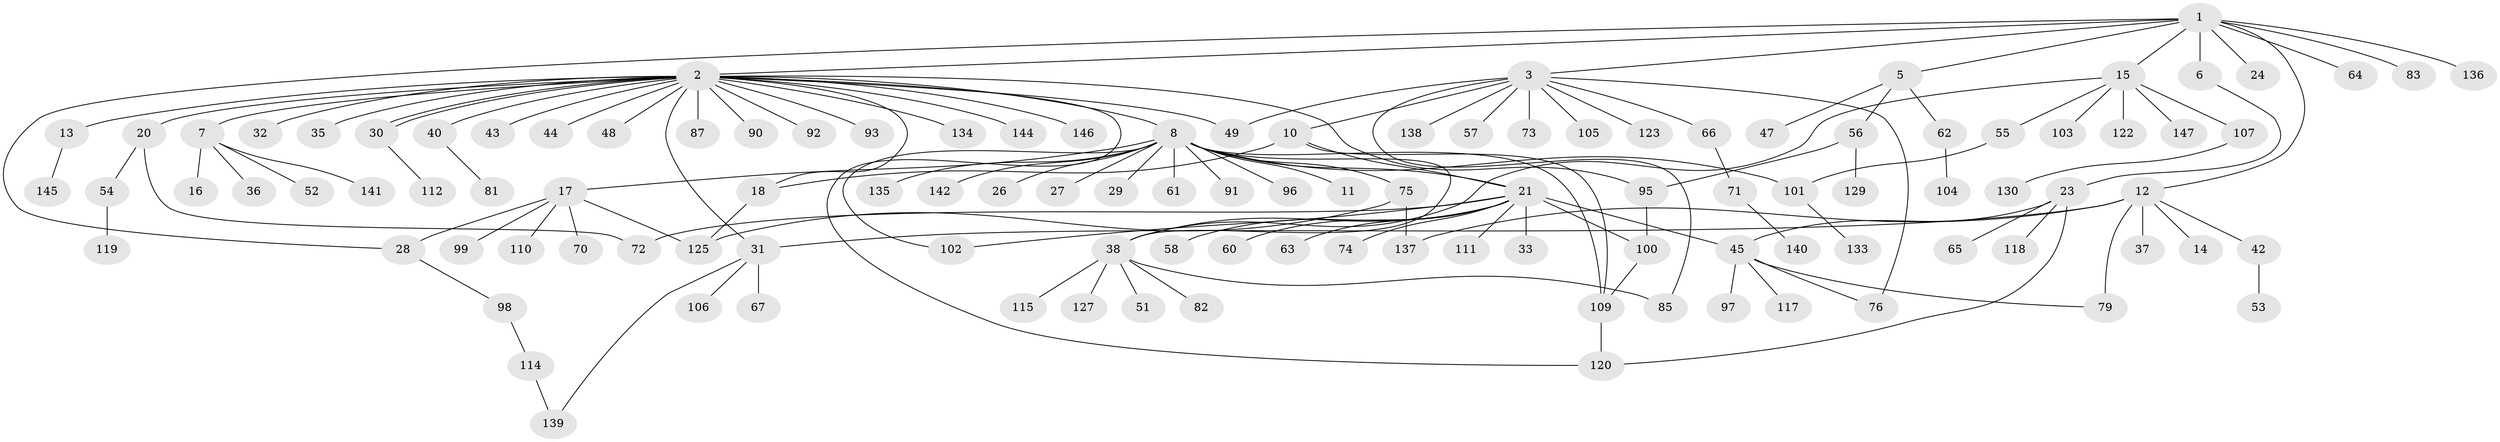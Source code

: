 // Generated by graph-tools (version 1.1) at 2025/52/02/27/25 19:52:00]
// undirected, 116 vertices, 140 edges
graph export_dot {
graph [start="1"]
  node [color=gray90,style=filled];
  1 [super="+22"];
  2 [super="+4"];
  3 [super="+34"];
  5 [super="+41"];
  6;
  7 [super="+69"];
  8 [super="+9"];
  10 [super="+19"];
  11;
  12 [super="+113"];
  13;
  14;
  15 [super="+46"];
  16;
  17 [super="+25"];
  18 [super="+77"];
  20 [super="+89"];
  21 [super="+39"];
  23 [super="+88"];
  24;
  26 [super="+78"];
  27;
  28 [super="+50"];
  29;
  30;
  31 [super="+59"];
  32;
  33;
  35;
  36;
  37;
  38 [super="+68"];
  40;
  42;
  43 [super="+84"];
  44;
  45 [super="+131"];
  47;
  48;
  49;
  51;
  52;
  53;
  54 [super="+128"];
  55;
  56;
  57;
  58;
  60;
  61;
  62 [super="+86"];
  63;
  64 [super="+80"];
  65;
  66 [super="+124"];
  67;
  70;
  71;
  72;
  73;
  74;
  75 [super="+94"];
  76;
  79;
  81;
  82;
  83;
  85;
  87;
  90;
  91;
  92;
  93;
  95 [super="+126"];
  96;
  97;
  98;
  99;
  100 [super="+108"];
  101 [super="+116"];
  102;
  103;
  104;
  105;
  106;
  107;
  109 [super="+121"];
  110;
  111;
  112;
  114 [super="+143"];
  115;
  117;
  118;
  119;
  120 [super="+132"];
  122;
  123;
  125;
  127;
  129;
  130;
  133;
  134;
  135;
  136;
  137;
  138;
  139;
  140;
  141;
  142;
  144;
  145;
  146;
  147;
  1 -- 2;
  1 -- 3;
  1 -- 5;
  1 -- 6;
  1 -- 12;
  1 -- 15;
  1 -- 24;
  1 -- 28;
  1 -- 64;
  1 -- 83;
  1 -- 136;
  2 -- 13;
  2 -- 18;
  2 -- 20;
  2 -- 30;
  2 -- 30;
  2 -- 43;
  2 -- 48;
  2 -- 90;
  2 -- 95;
  2 -- 134;
  2 -- 144;
  2 -- 146;
  2 -- 32;
  2 -- 35;
  2 -- 7;
  2 -- 8;
  2 -- 40;
  2 -- 44;
  2 -- 49;
  2 -- 87;
  2 -- 92;
  2 -- 93;
  2 -- 31;
  2 -- 120;
  3 -- 10;
  3 -- 66;
  3 -- 73;
  3 -- 76;
  3 -- 105;
  3 -- 123;
  3 -- 138;
  3 -- 49;
  3 -- 85;
  3 -- 57;
  5 -- 47;
  5 -- 56;
  5 -- 62;
  6 -- 23;
  7 -- 16;
  7 -- 36;
  7 -- 52;
  7 -- 141;
  8 -- 11;
  8 -- 17;
  8 -- 21;
  8 -- 26;
  8 -- 27;
  8 -- 29;
  8 -- 38;
  8 -- 61;
  8 -- 75;
  8 -- 91;
  8 -- 96;
  8 -- 101;
  8 -- 102;
  8 -- 109;
  8 -- 135;
  8 -- 142;
  10 -- 18 [weight=2];
  10 -- 21;
  10 -- 109;
  12 -- 14;
  12 -- 31;
  12 -- 37;
  12 -- 42;
  12 -- 79;
  12 -- 137;
  13 -- 145;
  15 -- 55;
  15 -- 107;
  15 -- 122;
  15 -- 147;
  15 -- 103;
  15 -- 38;
  17 -- 28;
  17 -- 110;
  17 -- 99;
  17 -- 125;
  17 -- 70;
  18 -- 125;
  20 -- 54;
  20 -- 72;
  21 -- 33;
  21 -- 38;
  21 -- 60;
  21 -- 72;
  21 -- 100;
  21 -- 102;
  21 -- 45 [weight=2];
  21 -- 63;
  21 -- 58;
  21 -- 74;
  21 -- 111;
  23 -- 45;
  23 -- 65;
  23 -- 118;
  23 -- 120;
  28 -- 98;
  30 -- 112;
  31 -- 139;
  31 -- 106;
  31 -- 67;
  38 -- 51;
  38 -- 82;
  38 -- 85;
  38 -- 115;
  38 -- 127;
  40 -- 81;
  42 -- 53;
  45 -- 76;
  45 -- 79;
  45 -- 97;
  45 -- 117;
  54 -- 119;
  55 -- 101;
  56 -- 95;
  56 -- 129;
  62 -- 104;
  66 -- 71;
  71 -- 140;
  75 -- 125;
  75 -- 137;
  95 -- 100;
  98 -- 114;
  100 -- 109;
  101 -- 133;
  107 -- 130;
  109 -- 120;
  114 -- 139;
}
